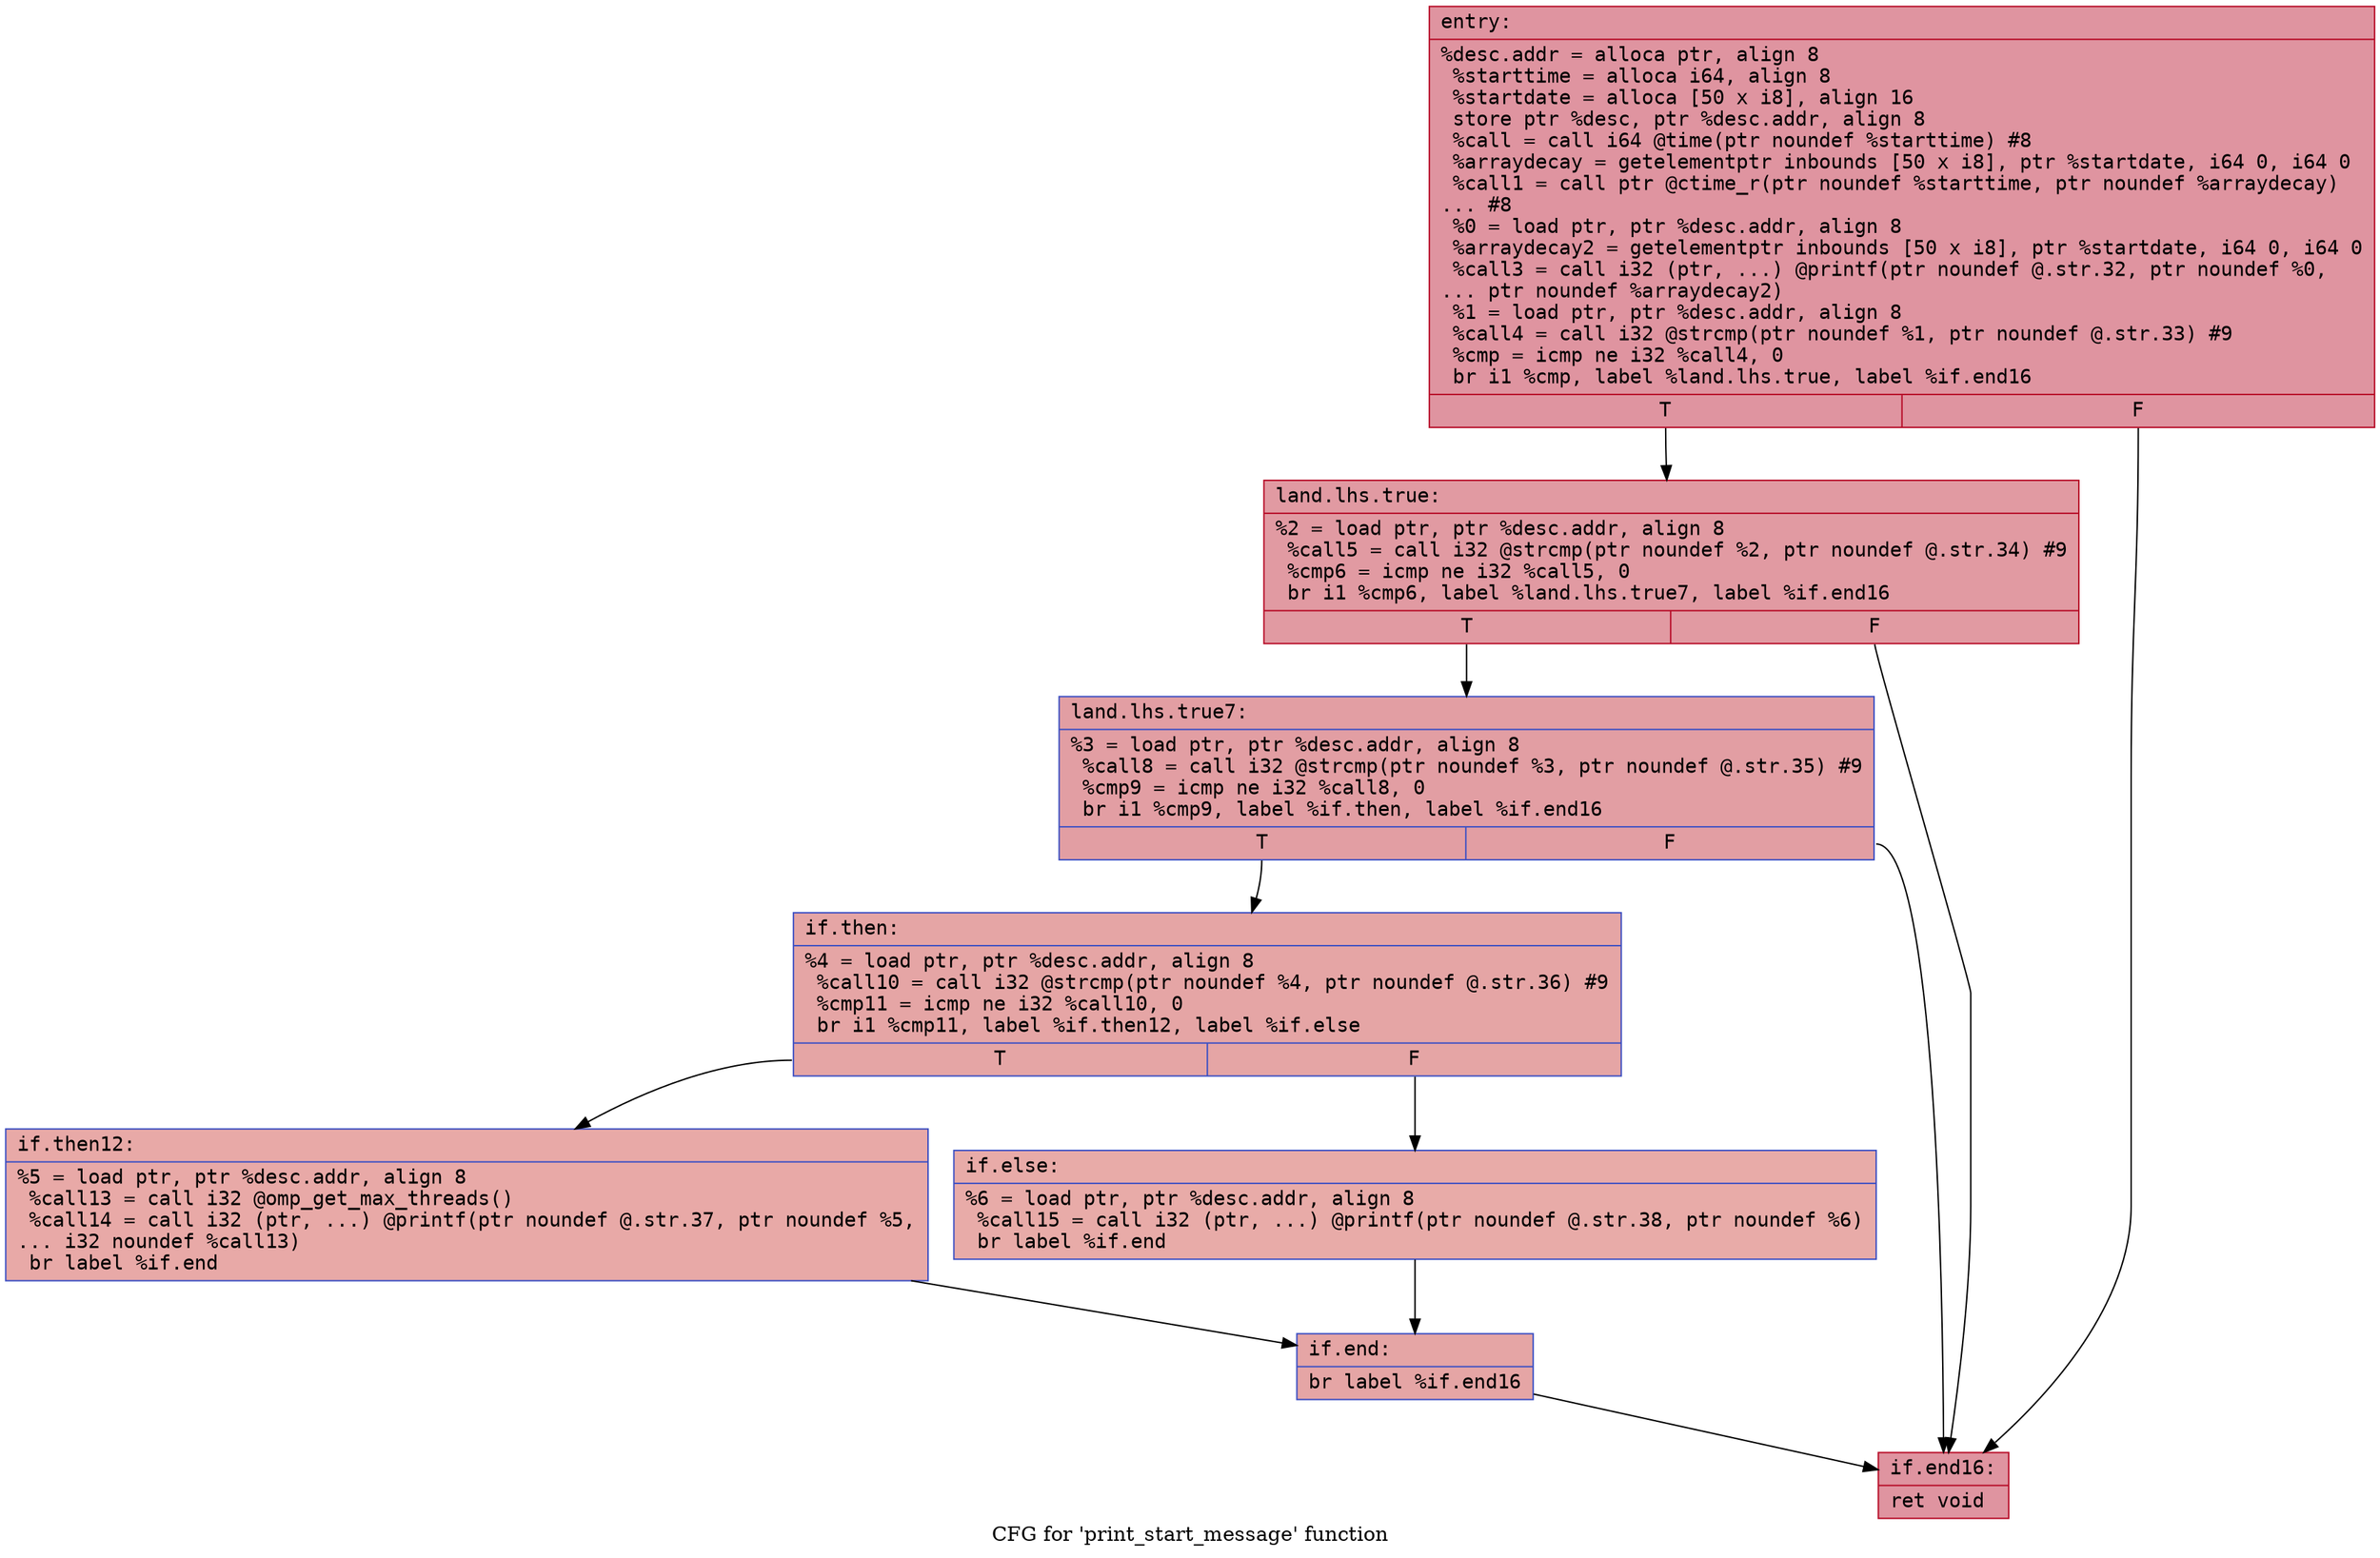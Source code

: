 digraph "CFG for 'print_start_message' function" {
	label="CFG for 'print_start_message' function";

	Node0x5567ef54cc00 [shape=record,color="#b70d28ff", style=filled, fillcolor="#b70d2870" fontname="Courier",label="{entry:\l|  %desc.addr = alloca ptr, align 8\l  %starttime = alloca i64, align 8\l  %startdate = alloca [50 x i8], align 16\l  store ptr %desc, ptr %desc.addr, align 8\l  %call = call i64 @time(ptr noundef %starttime) #8\l  %arraydecay = getelementptr inbounds [50 x i8], ptr %startdate, i64 0, i64 0\l  %call1 = call ptr @ctime_r(ptr noundef %starttime, ptr noundef %arraydecay)\l... #8\l  %0 = load ptr, ptr %desc.addr, align 8\l  %arraydecay2 = getelementptr inbounds [50 x i8], ptr %startdate, i64 0, i64 0\l  %call3 = call i32 (ptr, ...) @printf(ptr noundef @.str.32, ptr noundef %0,\l... ptr noundef %arraydecay2)\l  %1 = load ptr, ptr %desc.addr, align 8\l  %call4 = call i32 @strcmp(ptr noundef %1, ptr noundef @.str.33) #9\l  %cmp = icmp ne i32 %call4, 0\l  br i1 %cmp, label %land.lhs.true, label %if.end16\l|{<s0>T|<s1>F}}"];
	Node0x5567ef54cc00:s0 -> Node0x5567ef54d800[tooltip="entry -> land.lhs.true\nProbability 62.50%" ];
	Node0x5567ef54cc00:s1 -> Node0x5567ef54da20[tooltip="entry -> if.end16\nProbability 37.50%" ];
	Node0x5567ef54d800 [shape=record,color="#b70d28ff", style=filled, fillcolor="#bb1b2c70" fontname="Courier",label="{land.lhs.true:\l|  %2 = load ptr, ptr %desc.addr, align 8\l  %call5 = call i32 @strcmp(ptr noundef %2, ptr noundef @.str.34) #9\l  %cmp6 = icmp ne i32 %call5, 0\l  br i1 %cmp6, label %land.lhs.true7, label %if.end16\l|{<s0>T|<s1>F}}"];
	Node0x5567ef54d800:s0 -> Node0x5567ef54de30[tooltip="land.lhs.true -> land.lhs.true7\nProbability 62.50%" ];
	Node0x5567ef54d800:s1 -> Node0x5567ef54da20[tooltip="land.lhs.true -> if.end16\nProbability 37.50%" ];
	Node0x5567ef54de30 [shape=record,color="#3d50c3ff", style=filled, fillcolor="#be242e70" fontname="Courier",label="{land.lhs.true7:\l|  %3 = load ptr, ptr %desc.addr, align 8\l  %call8 = call i32 @strcmp(ptr noundef %3, ptr noundef @.str.35) #9\l  %cmp9 = icmp ne i32 %call8, 0\l  br i1 %cmp9, label %if.then, label %if.end16\l|{<s0>T|<s1>F}}"];
	Node0x5567ef54de30:s0 -> Node0x5567ef566c40[tooltip="land.lhs.true7 -> if.then\nProbability 62.50%" ];
	Node0x5567ef54de30:s1 -> Node0x5567ef54da20[tooltip="land.lhs.true7 -> if.end16\nProbability 37.50%" ];
	Node0x5567ef566c40 [shape=record,color="#3d50c3ff", style=filled, fillcolor="#c5333470" fontname="Courier",label="{if.then:\l|  %4 = load ptr, ptr %desc.addr, align 8\l  %call10 = call i32 @strcmp(ptr noundef %4, ptr noundef @.str.36) #9\l  %cmp11 = icmp ne i32 %call10, 0\l  br i1 %cmp11, label %if.then12, label %if.else\l|{<s0>T|<s1>F}}"];
	Node0x5567ef566c40:s0 -> Node0x5567ef566fa0[tooltip="if.then -> if.then12\nProbability 62.50%" ];
	Node0x5567ef566c40:s1 -> Node0x5567ef567020[tooltip="if.then -> if.else\nProbability 37.50%" ];
	Node0x5567ef566fa0 [shape=record,color="#3d50c3ff", style=filled, fillcolor="#ca3b3770" fontname="Courier",label="{if.then12:\l|  %5 = load ptr, ptr %desc.addr, align 8\l  %call13 = call i32 @omp_get_max_threads()\l  %call14 = call i32 (ptr, ...) @printf(ptr noundef @.str.37, ptr noundef %5,\l... i32 noundef %call13)\l  br label %if.end\l}"];
	Node0x5567ef566fa0 -> Node0x5567ef54d8f0[tooltip="if.then12 -> if.end\nProbability 100.00%" ];
	Node0x5567ef567020 [shape=record,color="#3d50c3ff", style=filled, fillcolor="#cc403a70" fontname="Courier",label="{if.else:\l|  %6 = load ptr, ptr %desc.addr, align 8\l  %call15 = call i32 (ptr, ...) @printf(ptr noundef @.str.38, ptr noundef %6)\l  br label %if.end\l}"];
	Node0x5567ef567020 -> Node0x5567ef54d8f0[tooltip="if.else -> if.end\nProbability 100.00%" ];
	Node0x5567ef54d8f0 [shape=record,color="#3d50c3ff", style=filled, fillcolor="#c5333470" fontname="Courier",label="{if.end:\l|  br label %if.end16\l}"];
	Node0x5567ef54d8f0 -> Node0x5567ef54da20[tooltip="if.end -> if.end16\nProbability 100.00%" ];
	Node0x5567ef54da20 [shape=record,color="#b70d28ff", style=filled, fillcolor="#b70d2870" fontname="Courier",label="{if.end16:\l|  ret void\l}"];
}
